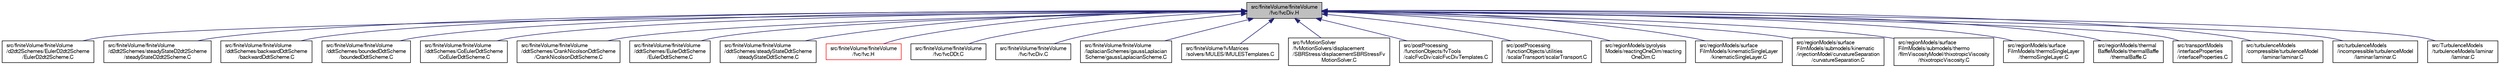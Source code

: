 digraph "src/finiteVolume/finiteVolume/fvc/fvcDiv.H"
{
  bgcolor="transparent";
  edge [fontname="FreeSans",fontsize="10",labelfontname="FreeSans",labelfontsize="10"];
  node [fontname="FreeSans",fontsize="10",shape=record];
  Node60 [label="src/finiteVolume/finiteVolume\l/fvc/fvcDiv.H",height=0.2,width=0.4,color="black", fillcolor="grey75", style="filled", fontcolor="black"];
  Node60 -> Node61 [dir="back",color="midnightblue",fontsize="10",style="solid",fontname="FreeSans"];
  Node61 [label="src/finiteVolume/finiteVolume\l/d2dt2Schemes/EulerD2dt2Scheme\l/EulerD2dt2Scheme.C",height=0.2,width=0.4,color="black",URL="$a02801.html"];
  Node60 -> Node62 [dir="back",color="midnightblue",fontsize="10",style="solid",fontname="FreeSans"];
  Node62 [label="src/finiteVolume/finiteVolume\l/d2dt2Schemes/steadyStateD2dt2Scheme\l/steadyStateD2dt2Scheme.C",height=0.2,width=0.4,color="black",URL="$a02810.html"];
  Node60 -> Node63 [dir="back",color="midnightblue",fontsize="10",style="solid",fontname="FreeSans"];
  Node63 [label="src/finiteVolume/finiteVolume\l/ddtSchemes/backwardDdtScheme\l/backwardDdtScheme.C",height=0.2,width=0.4,color="black",URL="$a02819.html"];
  Node60 -> Node64 [dir="back",color="midnightblue",fontsize="10",style="solid",fontname="FreeSans"];
  Node64 [label="src/finiteVolume/finiteVolume\l/ddtSchemes/boundedDdtScheme\l/boundedDdtScheme.C",height=0.2,width=0.4,color="black",URL="$a02828.html"];
  Node60 -> Node65 [dir="back",color="midnightblue",fontsize="10",style="solid",fontname="FreeSans"];
  Node65 [label="src/finiteVolume/finiteVolume\l/ddtSchemes/CoEulerDdtScheme\l/CoEulerDdtScheme.C",height=0.2,width=0.4,color="black",URL="$a02837.html"];
  Node60 -> Node66 [dir="back",color="midnightblue",fontsize="10",style="solid",fontname="FreeSans"];
  Node66 [label="src/finiteVolume/finiteVolume\l/ddtSchemes/CrankNicolsonDdtScheme\l/CrankNicolsonDdtScheme.C",height=0.2,width=0.4,color="black",URL="$a02846.html"];
  Node60 -> Node67 [dir="back",color="midnightblue",fontsize="10",style="solid",fontname="FreeSans"];
  Node67 [label="src/finiteVolume/finiteVolume\l/ddtSchemes/EulerDdtScheme\l/EulerDdtScheme.C",height=0.2,width=0.4,color="black",URL="$a02864.html"];
  Node60 -> Node68 [dir="back",color="midnightblue",fontsize="10",style="solid",fontname="FreeSans"];
  Node68 [label="src/finiteVolume/finiteVolume\l/ddtSchemes/steadyStateDdtScheme\l/steadyStateDdtScheme.C",height=0.2,width=0.4,color="black",URL="$a02891.html"];
  Node60 -> Node69 [dir="back",color="midnightblue",fontsize="10",style="solid",fontname="FreeSans"];
  Node69 [label="src/finiteVolume/finiteVolume\l/fvc/fvc.H",height=0.2,width=0.4,color="red",URL="$a02924.html"];
  Node60 -> Node122 [dir="back",color="midnightblue",fontsize="10",style="solid",fontname="FreeSans"];
  Node122 [label="src/finiteVolume/finiteVolume\l/fvc/fvcDDt.C",height=0.2,width=0.4,color="black",URL="$a02951.html"];
  Node60 -> Node123 [dir="back",color="midnightblue",fontsize="10",style="solid",fontname="FreeSans"];
  Node123 [label="src/finiteVolume/finiteVolume\l/fvc/fvcDiv.C",height=0.2,width=0.4,color="black",URL="$a02963.html"];
  Node60 -> Node124 [dir="back",color="midnightblue",fontsize="10",style="solid",fontname="FreeSans"];
  Node124 [label="src/finiteVolume/finiteVolume\l/laplacianSchemes/gaussLaplacian\lScheme/gaussLaplacianScheme.C",height=0.2,width=0.4,color="black",URL="$a03182.html"];
  Node60 -> Node125 [dir="back",color="midnightblue",fontsize="10",style="solid",fontname="FreeSans"];
  Node125 [label="src/finiteVolume/fvMatrices\l/solvers/MULES/IMULESTemplates.C",height=0.2,width=0.4,color="black",URL="$a03314.html"];
  Node60 -> Node126 [dir="back",color="midnightblue",fontsize="10",style="solid",fontname="FreeSans"];
  Node126 [label="src/fvMotionSolver\l/fvMotionSolvers/displacement\l/SBRStress/displacementSBRStressFv\lMotionSolver.C",height=0.2,width=0.4,color="black",URL="$a04406.html"];
  Node60 -> Node127 [dir="back",color="midnightblue",fontsize="10",style="solid",fontname="FreeSans"];
  Node127 [label="src/postProcessing\l/functionObjects/fvTools\l/calcFvcDiv/calcFvcDivTemplates.C",height=0.2,width=0.4,color="black",URL="$a13538.html"];
  Node60 -> Node128 [dir="back",color="midnightblue",fontsize="10",style="solid",fontname="FreeSans"];
  Node128 [label="src/postProcessing\l/functionObjects/utilities\l/scalarTransport/scalarTransport.C",height=0.2,width=0.4,color="black",URL="$a13832.html"];
  Node60 -> Node129 [dir="back",color="midnightblue",fontsize="10",style="solid",fontname="FreeSans"];
  Node129 [label="src/regionModels/pyrolysis\lModels/reactingOneDim/reacting\lOneDim.C",height=0.2,width=0.4,color="black",URL="$a14051.html"];
  Node60 -> Node130 [dir="back",color="midnightblue",fontsize="10",style="solid",fontname="FreeSans"];
  Node130 [label="src/regionModels/surface\lFilmModels/kinematicSingleLayer\l/kinematicSingleLayer.C",height=0.2,width=0.4,color="black",URL="$a14171.html"];
  Node60 -> Node131 [dir="back",color="midnightblue",fontsize="10",style="solid",fontname="FreeSans"];
  Node131 [label="src/regionModels/surface\lFilmModels/submodels/kinematic\l/injectionModel/curvatureSeparation\l/curvatureSeparation.C",height=0.2,width=0.4,color="black",URL="$a14258.html"];
  Node60 -> Node132 [dir="back",color="midnightblue",fontsize="10",style="solid",fontname="FreeSans"];
  Node132 [label="src/regionModels/surface\lFilmModels/submodels/thermo\l/filmViscosityModel/thixotropicViscosity\l/thixotropicViscosity.C",height=0.2,width=0.4,color="black",URL="$a14345.html"];
  Node60 -> Node133 [dir="back",color="midnightblue",fontsize="10",style="solid",fontname="FreeSans"];
  Node133 [label="src/regionModels/surface\lFilmModels/thermoSingleLayer\l/thermoSingleLayer.C",height=0.2,width=0.4,color="black",URL="$a14405.html"];
  Node60 -> Node134 [dir="back",color="midnightblue",fontsize="10",style="solid",fontname="FreeSans"];
  Node134 [label="src/regionModels/thermal\lBaffleModels/thermalBaffle\l/thermalBaffle.C",height=0.2,width=0.4,color="black",URL="$a14429.html"];
  Node60 -> Node135 [dir="back",color="midnightblue",fontsize="10",style="solid",fontname="FreeSans"];
  Node135 [label="src/transportModels\l/interfaceProperties\l/interfaceProperties.C",height=0.2,width=0.4,color="black",URL="$a16865.html"];
  Node60 -> Node136 [dir="back",color="midnightblue",fontsize="10",style="solid",fontname="FreeSans"];
  Node136 [label="src/turbulenceModels\l/compressible/turbulenceModel\l/laminar/laminar.C",height=0.2,width=0.4,color="black",URL="$a39173.html"];
  Node60 -> Node137 [dir="back",color="midnightblue",fontsize="10",style="solid",fontname="FreeSans"];
  Node137 [label="src/turbulenceModels\l/incompressible/turbulenceModel\l/laminar/laminar.C",height=0.2,width=0.4,color="black",URL="$a39182.html"];
  Node60 -> Node138 [dir="back",color="midnightblue",fontsize="10",style="solid",fontname="FreeSans"];
  Node138 [label="src/TurbulenceModels\l/turbulenceModels/laminar\l/laminar.C",height=0.2,width=0.4,color="black",URL="$a39185.html"];
}
